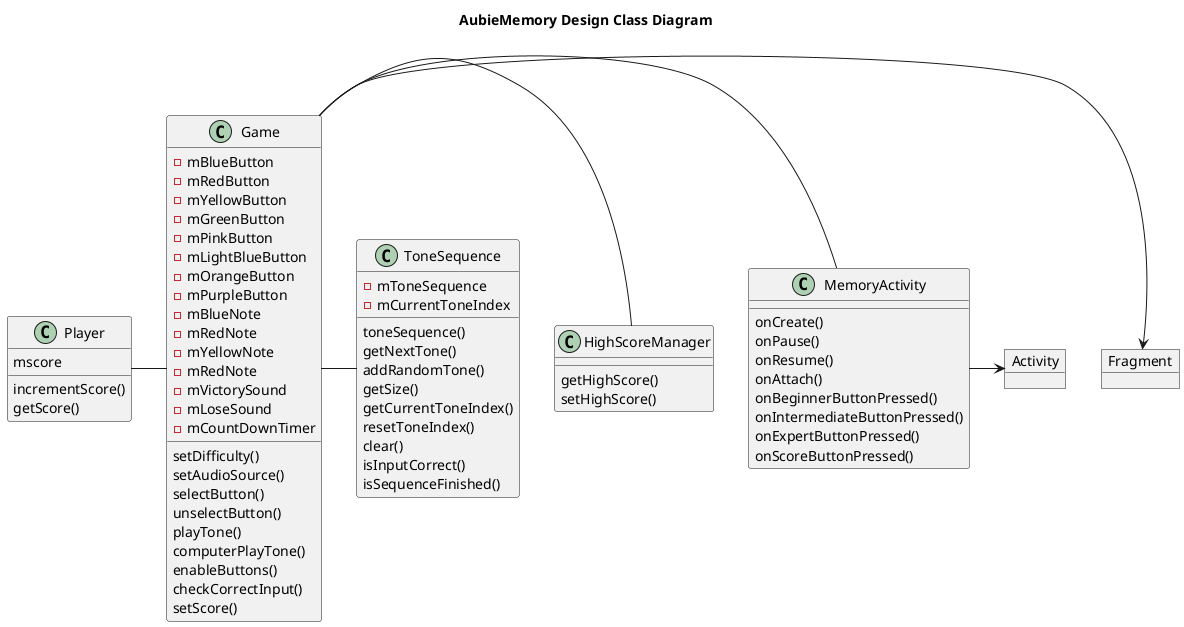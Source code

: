 @startuml
title AubieMemory Design Class Diagram

class Player {
mscore
incrementScore()
getScore()
}

class Game {
-mBlueButton
-mRedButton
-mYellowButton
-mGreenButton
-mPinkButton
-mLightBlueButton
-mOrangeButton
-mPurpleButton
-mBlueNote
-mRedNote
-mYellowNote
-mRedNote
-mVictorySound
-mLoseSound
-mCountDownTimer
setDifficulty()
setAudioSource()
selectButton()
unselectButton()
playTone()
computerPlayTone()
enableButtons()
checkCorrectInput()
setScore()
}

class MemoryActivity {
onCreate()
onPause()
onResume()
onAttach()
onBeginnerButtonPressed()
onIntermediateButtonPressed()
onExpertButtonPressed()
onScoreButtonPressed()
}

class HighScoreManager {
getHighScore()
setHighScore()
}

class ToneSequence {
-mToneSequence
-mCurrentToneIndex
toneSequence()
getNextTone()
addRandomTone()
getSize()
getCurrentToneIndex()
resetToneIndex()
clear()
isInputCorrect()
isSequenceFinished()
}

object Activity
object Fragment

Player - Game
Game -> Fragment
Game - MemoryActivity
Game - HighScoreManager
Game - ToneSequence
MemoryActivity -> Activity
@enduml